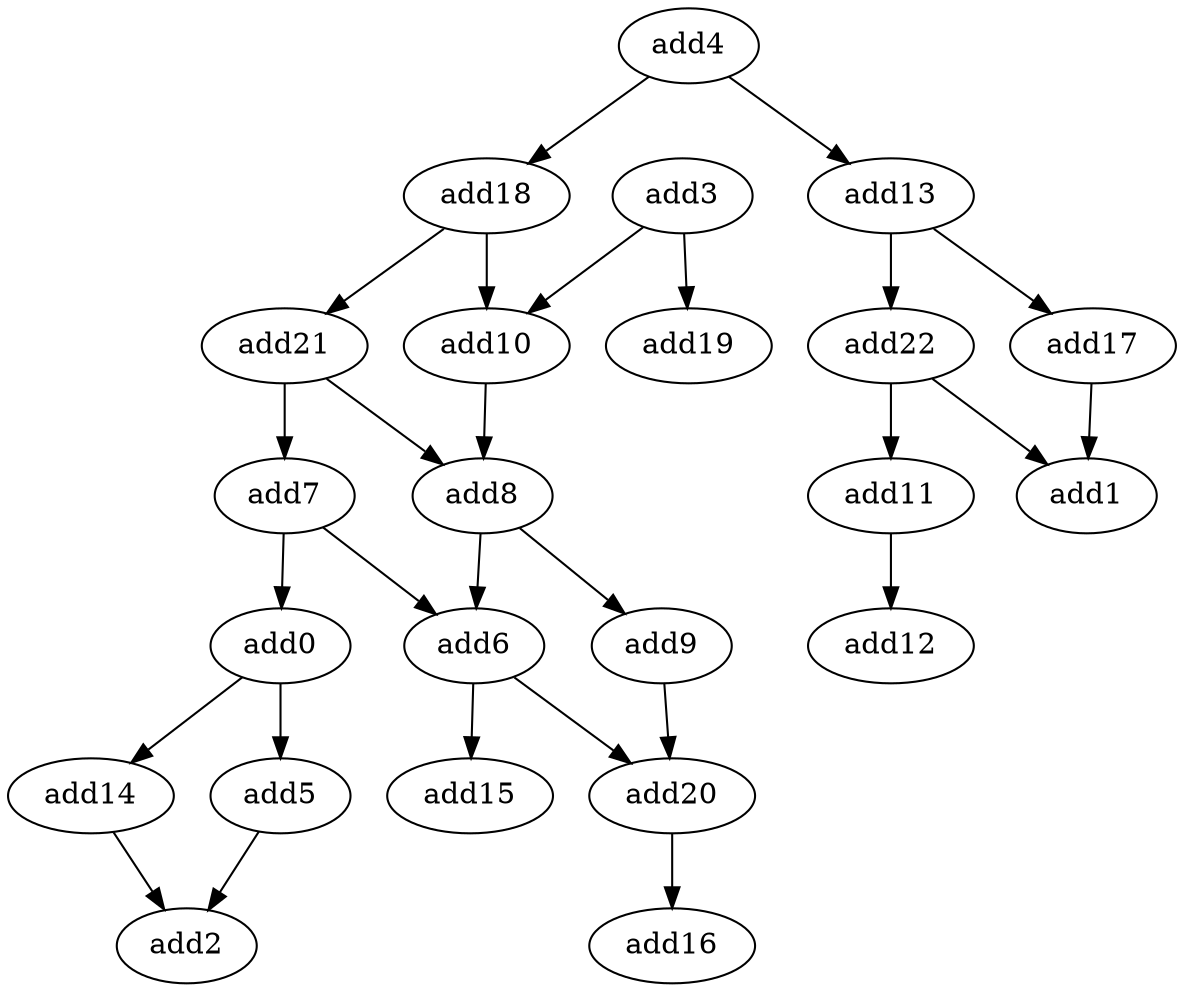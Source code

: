 strict digraph  {
add10 [opcode=add];
add8 [opcode=add];
add22 [opcode=add];
add7 [opcode=add];
add19 [opcode=add];
add11 [opcode=add];
add14 [opcode=add];
add6 [opcode=add];
add20 [opcode=add];
add1 [opcode=add];
add4 [opcode=add];
add5 [opcode=add];
add2 [opcode=add];
add13 [opcode=add];
add12 [opcode=add];
add17 [opcode=add];
add16 [opcode=add];
add18 [opcode=add];
add15 [opcode=add];
add9 [opcode=add];
add0 [opcode=add];
add21 [opcode=add];
add3 [opcode=add];
add10 -> add8;
add8 -> add9;
add8 -> add6;
add22 -> add1;
add22 -> add11;
add7 -> add0;
add7 -> add6;
add11 -> add12;
add14 -> add2;
add6 -> add20;
add6 -> add15;
add20 -> add16;
add4 -> add13;
add4 -> add18;
add5 -> add2;
add13 -> add17;
add13 -> add22;
add17 -> add1;
add18 -> add10;
add18 -> add21;
add9 -> add20;
add0 -> add5;
add0 -> add14;
add21 -> add8;
add21 -> add7;
add3 -> add19;
add3 -> add10;
}
